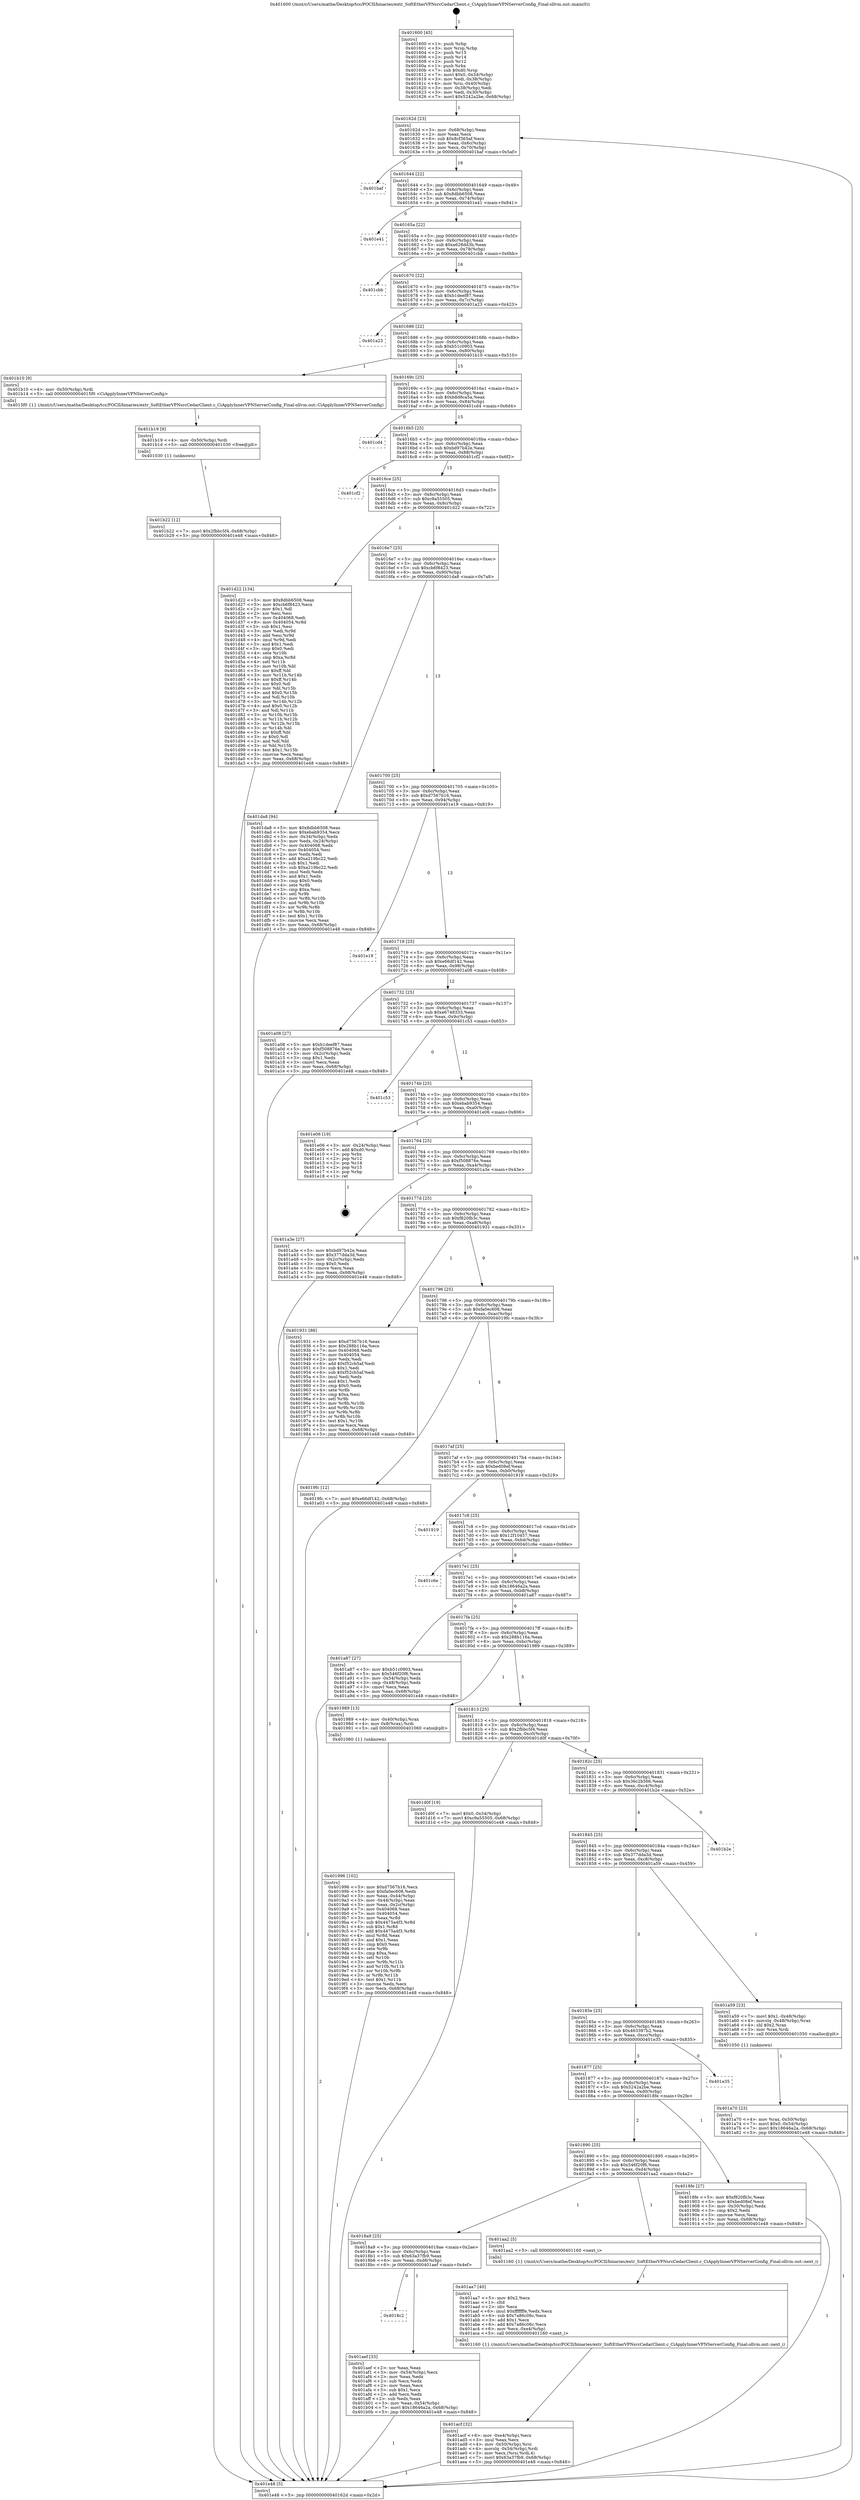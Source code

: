 digraph "0x401600" {
  label = "0x401600 (/mnt/c/Users/mathe/Desktop/tcc/POCII/binaries/extr_SoftEtherVPNsrcCedarClient.c_CiApplyInnerVPNServerConfig_Final-ollvm.out::main(0))"
  labelloc = "t"
  node[shape=record]

  Entry [label="",width=0.3,height=0.3,shape=circle,fillcolor=black,style=filled]
  "0x40162d" [label="{
     0x40162d [23]\l
     | [instrs]\l
     &nbsp;&nbsp;0x40162d \<+3\>: mov -0x68(%rbp),%eax\l
     &nbsp;&nbsp;0x401630 \<+2\>: mov %eax,%ecx\l
     &nbsp;&nbsp;0x401632 \<+6\>: sub $0x8cf365af,%ecx\l
     &nbsp;&nbsp;0x401638 \<+3\>: mov %eax,-0x6c(%rbp)\l
     &nbsp;&nbsp;0x40163b \<+3\>: mov %ecx,-0x70(%rbp)\l
     &nbsp;&nbsp;0x40163e \<+6\>: je 0000000000401baf \<main+0x5af\>\l
  }"]
  "0x401baf" [label="{
     0x401baf\l
  }", style=dashed]
  "0x401644" [label="{
     0x401644 [22]\l
     | [instrs]\l
     &nbsp;&nbsp;0x401644 \<+5\>: jmp 0000000000401649 \<main+0x49\>\l
     &nbsp;&nbsp;0x401649 \<+3\>: mov -0x6c(%rbp),%eax\l
     &nbsp;&nbsp;0x40164c \<+5\>: sub $0x8dbb6508,%eax\l
     &nbsp;&nbsp;0x401651 \<+3\>: mov %eax,-0x74(%rbp)\l
     &nbsp;&nbsp;0x401654 \<+6\>: je 0000000000401e41 \<main+0x841\>\l
  }"]
  Exit [label="",width=0.3,height=0.3,shape=circle,fillcolor=black,style=filled,peripheries=2]
  "0x401e41" [label="{
     0x401e41\l
  }", style=dashed]
  "0x40165a" [label="{
     0x40165a [22]\l
     | [instrs]\l
     &nbsp;&nbsp;0x40165a \<+5\>: jmp 000000000040165f \<main+0x5f\>\l
     &nbsp;&nbsp;0x40165f \<+3\>: mov -0x6c(%rbp),%eax\l
     &nbsp;&nbsp;0x401662 \<+5\>: sub $0xa628dd3b,%eax\l
     &nbsp;&nbsp;0x401667 \<+3\>: mov %eax,-0x78(%rbp)\l
     &nbsp;&nbsp;0x40166a \<+6\>: je 0000000000401cbb \<main+0x6bb\>\l
  }"]
  "0x401b22" [label="{
     0x401b22 [12]\l
     | [instrs]\l
     &nbsp;&nbsp;0x401b22 \<+7\>: movl $0x2fbbc5f4,-0x68(%rbp)\l
     &nbsp;&nbsp;0x401b29 \<+5\>: jmp 0000000000401e48 \<main+0x848\>\l
  }"]
  "0x401cbb" [label="{
     0x401cbb\l
  }", style=dashed]
  "0x401670" [label="{
     0x401670 [22]\l
     | [instrs]\l
     &nbsp;&nbsp;0x401670 \<+5\>: jmp 0000000000401675 \<main+0x75\>\l
     &nbsp;&nbsp;0x401675 \<+3\>: mov -0x6c(%rbp),%eax\l
     &nbsp;&nbsp;0x401678 \<+5\>: sub $0xb1deef87,%eax\l
     &nbsp;&nbsp;0x40167d \<+3\>: mov %eax,-0x7c(%rbp)\l
     &nbsp;&nbsp;0x401680 \<+6\>: je 0000000000401a23 \<main+0x423\>\l
  }"]
  "0x401b19" [label="{
     0x401b19 [9]\l
     | [instrs]\l
     &nbsp;&nbsp;0x401b19 \<+4\>: mov -0x50(%rbp),%rdi\l
     &nbsp;&nbsp;0x401b1d \<+5\>: call 0000000000401030 \<free@plt\>\l
     | [calls]\l
     &nbsp;&nbsp;0x401030 \{1\} (unknown)\l
  }"]
  "0x401a23" [label="{
     0x401a23\l
  }", style=dashed]
  "0x401686" [label="{
     0x401686 [22]\l
     | [instrs]\l
     &nbsp;&nbsp;0x401686 \<+5\>: jmp 000000000040168b \<main+0x8b\>\l
     &nbsp;&nbsp;0x40168b \<+3\>: mov -0x6c(%rbp),%eax\l
     &nbsp;&nbsp;0x40168e \<+5\>: sub $0xb51c0903,%eax\l
     &nbsp;&nbsp;0x401693 \<+3\>: mov %eax,-0x80(%rbp)\l
     &nbsp;&nbsp;0x401696 \<+6\>: je 0000000000401b10 \<main+0x510\>\l
  }"]
  "0x4018c2" [label="{
     0x4018c2\l
  }", style=dashed]
  "0x401b10" [label="{
     0x401b10 [9]\l
     | [instrs]\l
     &nbsp;&nbsp;0x401b10 \<+4\>: mov -0x50(%rbp),%rdi\l
     &nbsp;&nbsp;0x401b14 \<+5\>: call 00000000004015f0 \<CiApplyInnerVPNServerConfig\>\l
     | [calls]\l
     &nbsp;&nbsp;0x4015f0 \{1\} (/mnt/c/Users/mathe/Desktop/tcc/POCII/binaries/extr_SoftEtherVPNsrcCedarClient.c_CiApplyInnerVPNServerConfig_Final-ollvm.out::CiApplyInnerVPNServerConfig)\l
  }"]
  "0x40169c" [label="{
     0x40169c [25]\l
     | [instrs]\l
     &nbsp;&nbsp;0x40169c \<+5\>: jmp 00000000004016a1 \<main+0xa1\>\l
     &nbsp;&nbsp;0x4016a1 \<+3\>: mov -0x6c(%rbp),%eax\l
     &nbsp;&nbsp;0x4016a4 \<+5\>: sub $0xb8d8ca5a,%eax\l
     &nbsp;&nbsp;0x4016a9 \<+6\>: mov %eax,-0x84(%rbp)\l
     &nbsp;&nbsp;0x4016af \<+6\>: je 0000000000401cd4 \<main+0x6d4\>\l
  }"]
  "0x401aef" [label="{
     0x401aef [33]\l
     | [instrs]\l
     &nbsp;&nbsp;0x401aef \<+2\>: xor %eax,%eax\l
     &nbsp;&nbsp;0x401af1 \<+3\>: mov -0x54(%rbp),%ecx\l
     &nbsp;&nbsp;0x401af4 \<+2\>: mov %eax,%edx\l
     &nbsp;&nbsp;0x401af6 \<+2\>: sub %ecx,%edx\l
     &nbsp;&nbsp;0x401af8 \<+2\>: mov %eax,%ecx\l
     &nbsp;&nbsp;0x401afa \<+3\>: sub $0x1,%ecx\l
     &nbsp;&nbsp;0x401afd \<+2\>: add %ecx,%edx\l
     &nbsp;&nbsp;0x401aff \<+2\>: sub %edx,%eax\l
     &nbsp;&nbsp;0x401b01 \<+3\>: mov %eax,-0x54(%rbp)\l
     &nbsp;&nbsp;0x401b04 \<+7\>: movl $0x18646a2a,-0x68(%rbp)\l
     &nbsp;&nbsp;0x401b0b \<+5\>: jmp 0000000000401e48 \<main+0x848\>\l
  }"]
  "0x401cd4" [label="{
     0x401cd4\l
  }", style=dashed]
  "0x4016b5" [label="{
     0x4016b5 [25]\l
     | [instrs]\l
     &nbsp;&nbsp;0x4016b5 \<+5\>: jmp 00000000004016ba \<main+0xba\>\l
     &nbsp;&nbsp;0x4016ba \<+3\>: mov -0x6c(%rbp),%eax\l
     &nbsp;&nbsp;0x4016bd \<+5\>: sub $0xbd97b42e,%eax\l
     &nbsp;&nbsp;0x4016c2 \<+6\>: mov %eax,-0x88(%rbp)\l
     &nbsp;&nbsp;0x4016c8 \<+6\>: je 0000000000401cf2 \<main+0x6f2\>\l
  }"]
  "0x401acf" [label="{
     0x401acf [32]\l
     | [instrs]\l
     &nbsp;&nbsp;0x401acf \<+6\>: mov -0xe4(%rbp),%ecx\l
     &nbsp;&nbsp;0x401ad5 \<+3\>: imul %eax,%ecx\l
     &nbsp;&nbsp;0x401ad8 \<+4\>: mov -0x50(%rbp),%rsi\l
     &nbsp;&nbsp;0x401adc \<+4\>: movslq -0x54(%rbp),%rdi\l
     &nbsp;&nbsp;0x401ae0 \<+3\>: mov %ecx,(%rsi,%rdi,4)\l
     &nbsp;&nbsp;0x401ae3 \<+7\>: movl $0x63a37fb9,-0x68(%rbp)\l
     &nbsp;&nbsp;0x401aea \<+5\>: jmp 0000000000401e48 \<main+0x848\>\l
  }"]
  "0x401cf2" [label="{
     0x401cf2\l
  }", style=dashed]
  "0x4016ce" [label="{
     0x4016ce [25]\l
     | [instrs]\l
     &nbsp;&nbsp;0x4016ce \<+5\>: jmp 00000000004016d3 \<main+0xd3\>\l
     &nbsp;&nbsp;0x4016d3 \<+3\>: mov -0x6c(%rbp),%eax\l
     &nbsp;&nbsp;0x4016d6 \<+5\>: sub $0xc9a55505,%eax\l
     &nbsp;&nbsp;0x4016db \<+6\>: mov %eax,-0x8c(%rbp)\l
     &nbsp;&nbsp;0x4016e1 \<+6\>: je 0000000000401d22 \<main+0x722\>\l
  }"]
  "0x401aa7" [label="{
     0x401aa7 [40]\l
     | [instrs]\l
     &nbsp;&nbsp;0x401aa7 \<+5\>: mov $0x2,%ecx\l
     &nbsp;&nbsp;0x401aac \<+1\>: cltd\l
     &nbsp;&nbsp;0x401aad \<+2\>: idiv %ecx\l
     &nbsp;&nbsp;0x401aaf \<+6\>: imul $0xfffffffe,%edx,%ecx\l
     &nbsp;&nbsp;0x401ab5 \<+6\>: sub $0x7a86c06c,%ecx\l
     &nbsp;&nbsp;0x401abb \<+3\>: add $0x1,%ecx\l
     &nbsp;&nbsp;0x401abe \<+6\>: add $0x7a86c06c,%ecx\l
     &nbsp;&nbsp;0x401ac4 \<+6\>: mov %ecx,-0xe4(%rbp)\l
     &nbsp;&nbsp;0x401aca \<+5\>: call 0000000000401160 \<next_i\>\l
     | [calls]\l
     &nbsp;&nbsp;0x401160 \{1\} (/mnt/c/Users/mathe/Desktop/tcc/POCII/binaries/extr_SoftEtherVPNsrcCedarClient.c_CiApplyInnerVPNServerConfig_Final-ollvm.out::next_i)\l
  }"]
  "0x401d22" [label="{
     0x401d22 [134]\l
     | [instrs]\l
     &nbsp;&nbsp;0x401d22 \<+5\>: mov $0x8dbb6508,%eax\l
     &nbsp;&nbsp;0x401d27 \<+5\>: mov $0xcb6f8423,%ecx\l
     &nbsp;&nbsp;0x401d2c \<+2\>: mov $0x1,%dl\l
     &nbsp;&nbsp;0x401d2e \<+2\>: xor %esi,%esi\l
     &nbsp;&nbsp;0x401d30 \<+7\>: mov 0x404068,%edi\l
     &nbsp;&nbsp;0x401d37 \<+8\>: mov 0x404054,%r8d\l
     &nbsp;&nbsp;0x401d3f \<+3\>: sub $0x1,%esi\l
     &nbsp;&nbsp;0x401d42 \<+3\>: mov %edi,%r9d\l
     &nbsp;&nbsp;0x401d45 \<+3\>: add %esi,%r9d\l
     &nbsp;&nbsp;0x401d48 \<+4\>: imul %r9d,%edi\l
     &nbsp;&nbsp;0x401d4c \<+3\>: and $0x1,%edi\l
     &nbsp;&nbsp;0x401d4f \<+3\>: cmp $0x0,%edi\l
     &nbsp;&nbsp;0x401d52 \<+4\>: sete %r10b\l
     &nbsp;&nbsp;0x401d56 \<+4\>: cmp $0xa,%r8d\l
     &nbsp;&nbsp;0x401d5a \<+4\>: setl %r11b\l
     &nbsp;&nbsp;0x401d5e \<+3\>: mov %r10b,%bl\l
     &nbsp;&nbsp;0x401d61 \<+3\>: xor $0xff,%bl\l
     &nbsp;&nbsp;0x401d64 \<+3\>: mov %r11b,%r14b\l
     &nbsp;&nbsp;0x401d67 \<+4\>: xor $0xff,%r14b\l
     &nbsp;&nbsp;0x401d6b \<+3\>: xor $0x0,%dl\l
     &nbsp;&nbsp;0x401d6e \<+3\>: mov %bl,%r15b\l
     &nbsp;&nbsp;0x401d71 \<+4\>: and $0x0,%r15b\l
     &nbsp;&nbsp;0x401d75 \<+3\>: and %dl,%r10b\l
     &nbsp;&nbsp;0x401d78 \<+3\>: mov %r14b,%r12b\l
     &nbsp;&nbsp;0x401d7b \<+4\>: and $0x0,%r12b\l
     &nbsp;&nbsp;0x401d7f \<+3\>: and %dl,%r11b\l
     &nbsp;&nbsp;0x401d82 \<+3\>: or %r10b,%r15b\l
     &nbsp;&nbsp;0x401d85 \<+3\>: or %r11b,%r12b\l
     &nbsp;&nbsp;0x401d88 \<+3\>: xor %r12b,%r15b\l
     &nbsp;&nbsp;0x401d8b \<+3\>: or %r14b,%bl\l
     &nbsp;&nbsp;0x401d8e \<+3\>: xor $0xff,%bl\l
     &nbsp;&nbsp;0x401d91 \<+3\>: or $0x0,%dl\l
     &nbsp;&nbsp;0x401d94 \<+2\>: and %dl,%bl\l
     &nbsp;&nbsp;0x401d96 \<+3\>: or %bl,%r15b\l
     &nbsp;&nbsp;0x401d99 \<+4\>: test $0x1,%r15b\l
     &nbsp;&nbsp;0x401d9d \<+3\>: cmovne %ecx,%eax\l
     &nbsp;&nbsp;0x401da0 \<+3\>: mov %eax,-0x68(%rbp)\l
     &nbsp;&nbsp;0x401da3 \<+5\>: jmp 0000000000401e48 \<main+0x848\>\l
  }"]
  "0x4016e7" [label="{
     0x4016e7 [25]\l
     | [instrs]\l
     &nbsp;&nbsp;0x4016e7 \<+5\>: jmp 00000000004016ec \<main+0xec\>\l
     &nbsp;&nbsp;0x4016ec \<+3\>: mov -0x6c(%rbp),%eax\l
     &nbsp;&nbsp;0x4016ef \<+5\>: sub $0xcb6f8423,%eax\l
     &nbsp;&nbsp;0x4016f4 \<+6\>: mov %eax,-0x90(%rbp)\l
     &nbsp;&nbsp;0x4016fa \<+6\>: je 0000000000401da8 \<main+0x7a8\>\l
  }"]
  "0x4018a9" [label="{
     0x4018a9 [25]\l
     | [instrs]\l
     &nbsp;&nbsp;0x4018a9 \<+5\>: jmp 00000000004018ae \<main+0x2ae\>\l
     &nbsp;&nbsp;0x4018ae \<+3\>: mov -0x6c(%rbp),%eax\l
     &nbsp;&nbsp;0x4018b1 \<+5\>: sub $0x63a37fb9,%eax\l
     &nbsp;&nbsp;0x4018b6 \<+6\>: mov %eax,-0xd8(%rbp)\l
     &nbsp;&nbsp;0x4018bc \<+6\>: je 0000000000401aef \<main+0x4ef\>\l
  }"]
  "0x401da8" [label="{
     0x401da8 [94]\l
     | [instrs]\l
     &nbsp;&nbsp;0x401da8 \<+5\>: mov $0x8dbb6508,%eax\l
     &nbsp;&nbsp;0x401dad \<+5\>: mov $0xebab9354,%ecx\l
     &nbsp;&nbsp;0x401db2 \<+3\>: mov -0x34(%rbp),%edx\l
     &nbsp;&nbsp;0x401db5 \<+3\>: mov %edx,-0x24(%rbp)\l
     &nbsp;&nbsp;0x401db8 \<+7\>: mov 0x404068,%edx\l
     &nbsp;&nbsp;0x401dbf \<+7\>: mov 0x404054,%esi\l
     &nbsp;&nbsp;0x401dc6 \<+2\>: mov %edx,%edi\l
     &nbsp;&nbsp;0x401dc8 \<+6\>: add $0xa219bc22,%edi\l
     &nbsp;&nbsp;0x401dce \<+3\>: sub $0x1,%edi\l
     &nbsp;&nbsp;0x401dd1 \<+6\>: sub $0xa219bc22,%edi\l
     &nbsp;&nbsp;0x401dd7 \<+3\>: imul %edi,%edx\l
     &nbsp;&nbsp;0x401dda \<+3\>: and $0x1,%edx\l
     &nbsp;&nbsp;0x401ddd \<+3\>: cmp $0x0,%edx\l
     &nbsp;&nbsp;0x401de0 \<+4\>: sete %r8b\l
     &nbsp;&nbsp;0x401de4 \<+3\>: cmp $0xa,%esi\l
     &nbsp;&nbsp;0x401de7 \<+4\>: setl %r9b\l
     &nbsp;&nbsp;0x401deb \<+3\>: mov %r8b,%r10b\l
     &nbsp;&nbsp;0x401dee \<+3\>: and %r9b,%r10b\l
     &nbsp;&nbsp;0x401df1 \<+3\>: xor %r9b,%r8b\l
     &nbsp;&nbsp;0x401df4 \<+3\>: or %r8b,%r10b\l
     &nbsp;&nbsp;0x401df7 \<+4\>: test $0x1,%r10b\l
     &nbsp;&nbsp;0x401dfb \<+3\>: cmovne %ecx,%eax\l
     &nbsp;&nbsp;0x401dfe \<+3\>: mov %eax,-0x68(%rbp)\l
     &nbsp;&nbsp;0x401e01 \<+5\>: jmp 0000000000401e48 \<main+0x848\>\l
  }"]
  "0x401700" [label="{
     0x401700 [25]\l
     | [instrs]\l
     &nbsp;&nbsp;0x401700 \<+5\>: jmp 0000000000401705 \<main+0x105\>\l
     &nbsp;&nbsp;0x401705 \<+3\>: mov -0x6c(%rbp),%eax\l
     &nbsp;&nbsp;0x401708 \<+5\>: sub $0xd7567b16,%eax\l
     &nbsp;&nbsp;0x40170d \<+6\>: mov %eax,-0x94(%rbp)\l
     &nbsp;&nbsp;0x401713 \<+6\>: je 0000000000401e19 \<main+0x819\>\l
  }"]
  "0x401aa2" [label="{
     0x401aa2 [5]\l
     | [instrs]\l
     &nbsp;&nbsp;0x401aa2 \<+5\>: call 0000000000401160 \<next_i\>\l
     | [calls]\l
     &nbsp;&nbsp;0x401160 \{1\} (/mnt/c/Users/mathe/Desktop/tcc/POCII/binaries/extr_SoftEtherVPNsrcCedarClient.c_CiApplyInnerVPNServerConfig_Final-ollvm.out::next_i)\l
  }"]
  "0x401e19" [label="{
     0x401e19\l
  }", style=dashed]
  "0x401719" [label="{
     0x401719 [25]\l
     | [instrs]\l
     &nbsp;&nbsp;0x401719 \<+5\>: jmp 000000000040171e \<main+0x11e\>\l
     &nbsp;&nbsp;0x40171e \<+3\>: mov -0x6c(%rbp),%eax\l
     &nbsp;&nbsp;0x401721 \<+5\>: sub $0xe66df142,%eax\l
     &nbsp;&nbsp;0x401726 \<+6\>: mov %eax,-0x98(%rbp)\l
     &nbsp;&nbsp;0x40172c \<+6\>: je 0000000000401a08 \<main+0x408\>\l
  }"]
  "0x401a70" [label="{
     0x401a70 [23]\l
     | [instrs]\l
     &nbsp;&nbsp;0x401a70 \<+4\>: mov %rax,-0x50(%rbp)\l
     &nbsp;&nbsp;0x401a74 \<+7\>: movl $0x0,-0x54(%rbp)\l
     &nbsp;&nbsp;0x401a7b \<+7\>: movl $0x18646a2a,-0x68(%rbp)\l
     &nbsp;&nbsp;0x401a82 \<+5\>: jmp 0000000000401e48 \<main+0x848\>\l
  }"]
  "0x401a08" [label="{
     0x401a08 [27]\l
     | [instrs]\l
     &nbsp;&nbsp;0x401a08 \<+5\>: mov $0xb1deef87,%eax\l
     &nbsp;&nbsp;0x401a0d \<+5\>: mov $0xf508876e,%ecx\l
     &nbsp;&nbsp;0x401a12 \<+3\>: mov -0x2c(%rbp),%edx\l
     &nbsp;&nbsp;0x401a15 \<+3\>: cmp $0x1,%edx\l
     &nbsp;&nbsp;0x401a18 \<+3\>: cmovl %ecx,%eax\l
     &nbsp;&nbsp;0x401a1b \<+3\>: mov %eax,-0x68(%rbp)\l
     &nbsp;&nbsp;0x401a1e \<+5\>: jmp 0000000000401e48 \<main+0x848\>\l
  }"]
  "0x401732" [label="{
     0x401732 [25]\l
     | [instrs]\l
     &nbsp;&nbsp;0x401732 \<+5\>: jmp 0000000000401737 \<main+0x137\>\l
     &nbsp;&nbsp;0x401737 \<+3\>: mov -0x6c(%rbp),%eax\l
     &nbsp;&nbsp;0x40173a \<+5\>: sub $0xe6748333,%eax\l
     &nbsp;&nbsp;0x40173f \<+6\>: mov %eax,-0x9c(%rbp)\l
     &nbsp;&nbsp;0x401745 \<+6\>: je 0000000000401c53 \<main+0x653\>\l
  }"]
  "0x401996" [label="{
     0x401996 [102]\l
     | [instrs]\l
     &nbsp;&nbsp;0x401996 \<+5\>: mov $0xd7567b16,%ecx\l
     &nbsp;&nbsp;0x40199b \<+5\>: mov $0xfa0ec608,%edx\l
     &nbsp;&nbsp;0x4019a0 \<+3\>: mov %eax,-0x44(%rbp)\l
     &nbsp;&nbsp;0x4019a3 \<+3\>: mov -0x44(%rbp),%eax\l
     &nbsp;&nbsp;0x4019a6 \<+3\>: mov %eax,-0x2c(%rbp)\l
     &nbsp;&nbsp;0x4019a9 \<+7\>: mov 0x404068,%eax\l
     &nbsp;&nbsp;0x4019b0 \<+7\>: mov 0x404054,%esi\l
     &nbsp;&nbsp;0x4019b7 \<+3\>: mov %eax,%r8d\l
     &nbsp;&nbsp;0x4019ba \<+7\>: sub $0x4475a4f3,%r8d\l
     &nbsp;&nbsp;0x4019c1 \<+4\>: sub $0x1,%r8d\l
     &nbsp;&nbsp;0x4019c5 \<+7\>: add $0x4475a4f3,%r8d\l
     &nbsp;&nbsp;0x4019cc \<+4\>: imul %r8d,%eax\l
     &nbsp;&nbsp;0x4019d0 \<+3\>: and $0x1,%eax\l
     &nbsp;&nbsp;0x4019d3 \<+3\>: cmp $0x0,%eax\l
     &nbsp;&nbsp;0x4019d6 \<+4\>: sete %r9b\l
     &nbsp;&nbsp;0x4019da \<+3\>: cmp $0xa,%esi\l
     &nbsp;&nbsp;0x4019dd \<+4\>: setl %r10b\l
     &nbsp;&nbsp;0x4019e1 \<+3\>: mov %r9b,%r11b\l
     &nbsp;&nbsp;0x4019e4 \<+3\>: and %r10b,%r11b\l
     &nbsp;&nbsp;0x4019e7 \<+3\>: xor %r10b,%r9b\l
     &nbsp;&nbsp;0x4019ea \<+3\>: or %r9b,%r11b\l
     &nbsp;&nbsp;0x4019ed \<+4\>: test $0x1,%r11b\l
     &nbsp;&nbsp;0x4019f1 \<+3\>: cmovne %edx,%ecx\l
     &nbsp;&nbsp;0x4019f4 \<+3\>: mov %ecx,-0x68(%rbp)\l
     &nbsp;&nbsp;0x4019f7 \<+5\>: jmp 0000000000401e48 \<main+0x848\>\l
  }"]
  "0x401c53" [label="{
     0x401c53\l
  }", style=dashed]
  "0x40174b" [label="{
     0x40174b [25]\l
     | [instrs]\l
     &nbsp;&nbsp;0x40174b \<+5\>: jmp 0000000000401750 \<main+0x150\>\l
     &nbsp;&nbsp;0x401750 \<+3\>: mov -0x6c(%rbp),%eax\l
     &nbsp;&nbsp;0x401753 \<+5\>: sub $0xebab9354,%eax\l
     &nbsp;&nbsp;0x401758 \<+6\>: mov %eax,-0xa0(%rbp)\l
     &nbsp;&nbsp;0x40175e \<+6\>: je 0000000000401e06 \<main+0x806\>\l
  }"]
  "0x401600" [label="{
     0x401600 [45]\l
     | [instrs]\l
     &nbsp;&nbsp;0x401600 \<+1\>: push %rbp\l
     &nbsp;&nbsp;0x401601 \<+3\>: mov %rsp,%rbp\l
     &nbsp;&nbsp;0x401604 \<+2\>: push %r15\l
     &nbsp;&nbsp;0x401606 \<+2\>: push %r14\l
     &nbsp;&nbsp;0x401608 \<+2\>: push %r12\l
     &nbsp;&nbsp;0x40160a \<+1\>: push %rbx\l
     &nbsp;&nbsp;0x40160b \<+7\>: sub $0xd0,%rsp\l
     &nbsp;&nbsp;0x401612 \<+7\>: movl $0x0,-0x34(%rbp)\l
     &nbsp;&nbsp;0x401619 \<+3\>: mov %edi,-0x38(%rbp)\l
     &nbsp;&nbsp;0x40161c \<+4\>: mov %rsi,-0x40(%rbp)\l
     &nbsp;&nbsp;0x401620 \<+3\>: mov -0x38(%rbp),%edi\l
     &nbsp;&nbsp;0x401623 \<+3\>: mov %edi,-0x30(%rbp)\l
     &nbsp;&nbsp;0x401626 \<+7\>: movl $0x5242a2be,-0x68(%rbp)\l
  }"]
  "0x401e06" [label="{
     0x401e06 [19]\l
     | [instrs]\l
     &nbsp;&nbsp;0x401e06 \<+3\>: mov -0x24(%rbp),%eax\l
     &nbsp;&nbsp;0x401e09 \<+7\>: add $0xd0,%rsp\l
     &nbsp;&nbsp;0x401e10 \<+1\>: pop %rbx\l
     &nbsp;&nbsp;0x401e11 \<+2\>: pop %r12\l
     &nbsp;&nbsp;0x401e13 \<+2\>: pop %r14\l
     &nbsp;&nbsp;0x401e15 \<+2\>: pop %r15\l
     &nbsp;&nbsp;0x401e17 \<+1\>: pop %rbp\l
     &nbsp;&nbsp;0x401e18 \<+1\>: ret\l
  }"]
  "0x401764" [label="{
     0x401764 [25]\l
     | [instrs]\l
     &nbsp;&nbsp;0x401764 \<+5\>: jmp 0000000000401769 \<main+0x169\>\l
     &nbsp;&nbsp;0x401769 \<+3\>: mov -0x6c(%rbp),%eax\l
     &nbsp;&nbsp;0x40176c \<+5\>: sub $0xf508876e,%eax\l
     &nbsp;&nbsp;0x401771 \<+6\>: mov %eax,-0xa4(%rbp)\l
     &nbsp;&nbsp;0x401777 \<+6\>: je 0000000000401a3e \<main+0x43e\>\l
  }"]
  "0x401e48" [label="{
     0x401e48 [5]\l
     | [instrs]\l
     &nbsp;&nbsp;0x401e48 \<+5\>: jmp 000000000040162d \<main+0x2d\>\l
  }"]
  "0x401a3e" [label="{
     0x401a3e [27]\l
     | [instrs]\l
     &nbsp;&nbsp;0x401a3e \<+5\>: mov $0xbd97b42e,%eax\l
     &nbsp;&nbsp;0x401a43 \<+5\>: mov $0x377dda3d,%ecx\l
     &nbsp;&nbsp;0x401a48 \<+3\>: mov -0x2c(%rbp),%edx\l
     &nbsp;&nbsp;0x401a4b \<+3\>: cmp $0x0,%edx\l
     &nbsp;&nbsp;0x401a4e \<+3\>: cmove %ecx,%eax\l
     &nbsp;&nbsp;0x401a51 \<+3\>: mov %eax,-0x68(%rbp)\l
     &nbsp;&nbsp;0x401a54 \<+5\>: jmp 0000000000401e48 \<main+0x848\>\l
  }"]
  "0x40177d" [label="{
     0x40177d [25]\l
     | [instrs]\l
     &nbsp;&nbsp;0x40177d \<+5\>: jmp 0000000000401782 \<main+0x182\>\l
     &nbsp;&nbsp;0x401782 \<+3\>: mov -0x6c(%rbp),%eax\l
     &nbsp;&nbsp;0x401785 \<+5\>: sub $0xf820fb3c,%eax\l
     &nbsp;&nbsp;0x40178a \<+6\>: mov %eax,-0xa8(%rbp)\l
     &nbsp;&nbsp;0x401790 \<+6\>: je 0000000000401931 \<main+0x331\>\l
  }"]
  "0x401890" [label="{
     0x401890 [25]\l
     | [instrs]\l
     &nbsp;&nbsp;0x401890 \<+5\>: jmp 0000000000401895 \<main+0x295\>\l
     &nbsp;&nbsp;0x401895 \<+3\>: mov -0x6c(%rbp),%eax\l
     &nbsp;&nbsp;0x401898 \<+5\>: sub $0x546f20f6,%eax\l
     &nbsp;&nbsp;0x40189d \<+6\>: mov %eax,-0xd4(%rbp)\l
     &nbsp;&nbsp;0x4018a3 \<+6\>: je 0000000000401aa2 \<main+0x4a2\>\l
  }"]
  "0x401931" [label="{
     0x401931 [88]\l
     | [instrs]\l
     &nbsp;&nbsp;0x401931 \<+5\>: mov $0xd7567b16,%eax\l
     &nbsp;&nbsp;0x401936 \<+5\>: mov $0x288b116a,%ecx\l
     &nbsp;&nbsp;0x40193b \<+7\>: mov 0x404068,%edx\l
     &nbsp;&nbsp;0x401942 \<+7\>: mov 0x404054,%esi\l
     &nbsp;&nbsp;0x401949 \<+2\>: mov %edx,%edi\l
     &nbsp;&nbsp;0x40194b \<+6\>: add $0xf52cb5af,%edi\l
     &nbsp;&nbsp;0x401951 \<+3\>: sub $0x1,%edi\l
     &nbsp;&nbsp;0x401954 \<+6\>: sub $0xf52cb5af,%edi\l
     &nbsp;&nbsp;0x40195a \<+3\>: imul %edi,%edx\l
     &nbsp;&nbsp;0x40195d \<+3\>: and $0x1,%edx\l
     &nbsp;&nbsp;0x401960 \<+3\>: cmp $0x0,%edx\l
     &nbsp;&nbsp;0x401963 \<+4\>: sete %r8b\l
     &nbsp;&nbsp;0x401967 \<+3\>: cmp $0xa,%esi\l
     &nbsp;&nbsp;0x40196a \<+4\>: setl %r9b\l
     &nbsp;&nbsp;0x40196e \<+3\>: mov %r8b,%r10b\l
     &nbsp;&nbsp;0x401971 \<+3\>: and %r9b,%r10b\l
     &nbsp;&nbsp;0x401974 \<+3\>: xor %r9b,%r8b\l
     &nbsp;&nbsp;0x401977 \<+3\>: or %r8b,%r10b\l
     &nbsp;&nbsp;0x40197a \<+4\>: test $0x1,%r10b\l
     &nbsp;&nbsp;0x40197e \<+3\>: cmovne %ecx,%eax\l
     &nbsp;&nbsp;0x401981 \<+3\>: mov %eax,-0x68(%rbp)\l
     &nbsp;&nbsp;0x401984 \<+5\>: jmp 0000000000401e48 \<main+0x848\>\l
  }"]
  "0x401796" [label="{
     0x401796 [25]\l
     | [instrs]\l
     &nbsp;&nbsp;0x401796 \<+5\>: jmp 000000000040179b \<main+0x19b\>\l
     &nbsp;&nbsp;0x40179b \<+3\>: mov -0x6c(%rbp),%eax\l
     &nbsp;&nbsp;0x40179e \<+5\>: sub $0xfa0ec608,%eax\l
     &nbsp;&nbsp;0x4017a3 \<+6\>: mov %eax,-0xac(%rbp)\l
     &nbsp;&nbsp;0x4017a9 \<+6\>: je 00000000004019fc \<main+0x3fc\>\l
  }"]
  "0x4018fe" [label="{
     0x4018fe [27]\l
     | [instrs]\l
     &nbsp;&nbsp;0x4018fe \<+5\>: mov $0xf820fb3c,%eax\l
     &nbsp;&nbsp;0x401903 \<+5\>: mov $0xbed08ef,%ecx\l
     &nbsp;&nbsp;0x401908 \<+3\>: mov -0x30(%rbp),%edx\l
     &nbsp;&nbsp;0x40190b \<+3\>: cmp $0x2,%edx\l
     &nbsp;&nbsp;0x40190e \<+3\>: cmovne %ecx,%eax\l
     &nbsp;&nbsp;0x401911 \<+3\>: mov %eax,-0x68(%rbp)\l
     &nbsp;&nbsp;0x401914 \<+5\>: jmp 0000000000401e48 \<main+0x848\>\l
  }"]
  "0x4019fc" [label="{
     0x4019fc [12]\l
     | [instrs]\l
     &nbsp;&nbsp;0x4019fc \<+7\>: movl $0xe66df142,-0x68(%rbp)\l
     &nbsp;&nbsp;0x401a03 \<+5\>: jmp 0000000000401e48 \<main+0x848\>\l
  }"]
  "0x4017af" [label="{
     0x4017af [25]\l
     | [instrs]\l
     &nbsp;&nbsp;0x4017af \<+5\>: jmp 00000000004017b4 \<main+0x1b4\>\l
     &nbsp;&nbsp;0x4017b4 \<+3\>: mov -0x6c(%rbp),%eax\l
     &nbsp;&nbsp;0x4017b7 \<+5\>: sub $0xbed08ef,%eax\l
     &nbsp;&nbsp;0x4017bc \<+6\>: mov %eax,-0xb0(%rbp)\l
     &nbsp;&nbsp;0x4017c2 \<+6\>: je 0000000000401919 \<main+0x319\>\l
  }"]
  "0x401877" [label="{
     0x401877 [25]\l
     | [instrs]\l
     &nbsp;&nbsp;0x401877 \<+5\>: jmp 000000000040187c \<main+0x27c\>\l
     &nbsp;&nbsp;0x40187c \<+3\>: mov -0x6c(%rbp),%eax\l
     &nbsp;&nbsp;0x40187f \<+5\>: sub $0x5242a2be,%eax\l
     &nbsp;&nbsp;0x401884 \<+6\>: mov %eax,-0xd0(%rbp)\l
     &nbsp;&nbsp;0x40188a \<+6\>: je 00000000004018fe \<main+0x2fe\>\l
  }"]
  "0x401919" [label="{
     0x401919\l
  }", style=dashed]
  "0x4017c8" [label="{
     0x4017c8 [25]\l
     | [instrs]\l
     &nbsp;&nbsp;0x4017c8 \<+5\>: jmp 00000000004017cd \<main+0x1cd\>\l
     &nbsp;&nbsp;0x4017cd \<+3\>: mov -0x6c(%rbp),%eax\l
     &nbsp;&nbsp;0x4017d0 \<+5\>: sub $0x12f10457,%eax\l
     &nbsp;&nbsp;0x4017d5 \<+6\>: mov %eax,-0xb4(%rbp)\l
     &nbsp;&nbsp;0x4017db \<+6\>: je 0000000000401c6e \<main+0x66e\>\l
  }"]
  "0x401e35" [label="{
     0x401e35\l
  }", style=dashed]
  "0x401c6e" [label="{
     0x401c6e\l
  }", style=dashed]
  "0x4017e1" [label="{
     0x4017e1 [25]\l
     | [instrs]\l
     &nbsp;&nbsp;0x4017e1 \<+5\>: jmp 00000000004017e6 \<main+0x1e6\>\l
     &nbsp;&nbsp;0x4017e6 \<+3\>: mov -0x6c(%rbp),%eax\l
     &nbsp;&nbsp;0x4017e9 \<+5\>: sub $0x18646a2a,%eax\l
     &nbsp;&nbsp;0x4017ee \<+6\>: mov %eax,-0xb8(%rbp)\l
     &nbsp;&nbsp;0x4017f4 \<+6\>: je 0000000000401a87 \<main+0x487\>\l
  }"]
  "0x40185e" [label="{
     0x40185e [25]\l
     | [instrs]\l
     &nbsp;&nbsp;0x40185e \<+5\>: jmp 0000000000401863 \<main+0x263\>\l
     &nbsp;&nbsp;0x401863 \<+3\>: mov -0x6c(%rbp),%eax\l
     &nbsp;&nbsp;0x401866 \<+5\>: sub $0x463397b2,%eax\l
     &nbsp;&nbsp;0x40186b \<+6\>: mov %eax,-0xcc(%rbp)\l
     &nbsp;&nbsp;0x401871 \<+6\>: je 0000000000401e35 \<main+0x835\>\l
  }"]
  "0x401a87" [label="{
     0x401a87 [27]\l
     | [instrs]\l
     &nbsp;&nbsp;0x401a87 \<+5\>: mov $0xb51c0903,%eax\l
     &nbsp;&nbsp;0x401a8c \<+5\>: mov $0x546f20f6,%ecx\l
     &nbsp;&nbsp;0x401a91 \<+3\>: mov -0x54(%rbp),%edx\l
     &nbsp;&nbsp;0x401a94 \<+3\>: cmp -0x48(%rbp),%edx\l
     &nbsp;&nbsp;0x401a97 \<+3\>: cmovl %ecx,%eax\l
     &nbsp;&nbsp;0x401a9a \<+3\>: mov %eax,-0x68(%rbp)\l
     &nbsp;&nbsp;0x401a9d \<+5\>: jmp 0000000000401e48 \<main+0x848\>\l
  }"]
  "0x4017fa" [label="{
     0x4017fa [25]\l
     | [instrs]\l
     &nbsp;&nbsp;0x4017fa \<+5\>: jmp 00000000004017ff \<main+0x1ff\>\l
     &nbsp;&nbsp;0x4017ff \<+3\>: mov -0x6c(%rbp),%eax\l
     &nbsp;&nbsp;0x401802 \<+5\>: sub $0x288b116a,%eax\l
     &nbsp;&nbsp;0x401807 \<+6\>: mov %eax,-0xbc(%rbp)\l
     &nbsp;&nbsp;0x40180d \<+6\>: je 0000000000401989 \<main+0x389\>\l
  }"]
  "0x401a59" [label="{
     0x401a59 [23]\l
     | [instrs]\l
     &nbsp;&nbsp;0x401a59 \<+7\>: movl $0x1,-0x48(%rbp)\l
     &nbsp;&nbsp;0x401a60 \<+4\>: movslq -0x48(%rbp),%rax\l
     &nbsp;&nbsp;0x401a64 \<+4\>: shl $0x2,%rax\l
     &nbsp;&nbsp;0x401a68 \<+3\>: mov %rax,%rdi\l
     &nbsp;&nbsp;0x401a6b \<+5\>: call 0000000000401050 \<malloc@plt\>\l
     | [calls]\l
     &nbsp;&nbsp;0x401050 \{1\} (unknown)\l
  }"]
  "0x401989" [label="{
     0x401989 [13]\l
     | [instrs]\l
     &nbsp;&nbsp;0x401989 \<+4\>: mov -0x40(%rbp),%rax\l
     &nbsp;&nbsp;0x40198d \<+4\>: mov 0x8(%rax),%rdi\l
     &nbsp;&nbsp;0x401991 \<+5\>: call 0000000000401060 \<atoi@plt\>\l
     | [calls]\l
     &nbsp;&nbsp;0x401060 \{1\} (unknown)\l
  }"]
  "0x401813" [label="{
     0x401813 [25]\l
     | [instrs]\l
     &nbsp;&nbsp;0x401813 \<+5\>: jmp 0000000000401818 \<main+0x218\>\l
     &nbsp;&nbsp;0x401818 \<+3\>: mov -0x6c(%rbp),%eax\l
     &nbsp;&nbsp;0x40181b \<+5\>: sub $0x2fbbc5f4,%eax\l
     &nbsp;&nbsp;0x401820 \<+6\>: mov %eax,-0xc0(%rbp)\l
     &nbsp;&nbsp;0x401826 \<+6\>: je 0000000000401d0f \<main+0x70f\>\l
  }"]
  "0x401845" [label="{
     0x401845 [25]\l
     | [instrs]\l
     &nbsp;&nbsp;0x401845 \<+5\>: jmp 000000000040184a \<main+0x24a\>\l
     &nbsp;&nbsp;0x40184a \<+3\>: mov -0x6c(%rbp),%eax\l
     &nbsp;&nbsp;0x40184d \<+5\>: sub $0x377dda3d,%eax\l
     &nbsp;&nbsp;0x401852 \<+6\>: mov %eax,-0xc8(%rbp)\l
     &nbsp;&nbsp;0x401858 \<+6\>: je 0000000000401a59 \<main+0x459\>\l
  }"]
  "0x401d0f" [label="{
     0x401d0f [19]\l
     | [instrs]\l
     &nbsp;&nbsp;0x401d0f \<+7\>: movl $0x0,-0x34(%rbp)\l
     &nbsp;&nbsp;0x401d16 \<+7\>: movl $0xc9a55505,-0x68(%rbp)\l
     &nbsp;&nbsp;0x401d1d \<+5\>: jmp 0000000000401e48 \<main+0x848\>\l
  }"]
  "0x40182c" [label="{
     0x40182c [25]\l
     | [instrs]\l
     &nbsp;&nbsp;0x40182c \<+5\>: jmp 0000000000401831 \<main+0x231\>\l
     &nbsp;&nbsp;0x401831 \<+3\>: mov -0x6c(%rbp),%eax\l
     &nbsp;&nbsp;0x401834 \<+5\>: sub $0x36c2b566,%eax\l
     &nbsp;&nbsp;0x401839 \<+6\>: mov %eax,-0xc4(%rbp)\l
     &nbsp;&nbsp;0x40183f \<+6\>: je 0000000000401b2e \<main+0x52e\>\l
  }"]
  "0x401b2e" [label="{
     0x401b2e\l
  }", style=dashed]
  Entry -> "0x401600" [label=" 1"]
  "0x40162d" -> "0x401baf" [label=" 0"]
  "0x40162d" -> "0x401644" [label=" 16"]
  "0x401e06" -> Exit [label=" 1"]
  "0x401644" -> "0x401e41" [label=" 0"]
  "0x401644" -> "0x40165a" [label=" 16"]
  "0x401da8" -> "0x401e48" [label=" 1"]
  "0x40165a" -> "0x401cbb" [label=" 0"]
  "0x40165a" -> "0x401670" [label=" 16"]
  "0x401d22" -> "0x401e48" [label=" 1"]
  "0x401670" -> "0x401a23" [label=" 0"]
  "0x401670" -> "0x401686" [label=" 16"]
  "0x401d0f" -> "0x401e48" [label=" 1"]
  "0x401686" -> "0x401b10" [label=" 1"]
  "0x401686" -> "0x40169c" [label=" 15"]
  "0x401b22" -> "0x401e48" [label=" 1"]
  "0x40169c" -> "0x401cd4" [label=" 0"]
  "0x40169c" -> "0x4016b5" [label=" 15"]
  "0x401b19" -> "0x401b22" [label=" 1"]
  "0x4016b5" -> "0x401cf2" [label=" 0"]
  "0x4016b5" -> "0x4016ce" [label=" 15"]
  "0x401aef" -> "0x401e48" [label=" 1"]
  "0x4016ce" -> "0x401d22" [label=" 1"]
  "0x4016ce" -> "0x4016e7" [label=" 14"]
  "0x4018a9" -> "0x4018c2" [label=" 0"]
  "0x4016e7" -> "0x401da8" [label=" 1"]
  "0x4016e7" -> "0x401700" [label=" 13"]
  "0x4018a9" -> "0x401aef" [label=" 1"]
  "0x401700" -> "0x401e19" [label=" 0"]
  "0x401700" -> "0x401719" [label=" 13"]
  "0x401b10" -> "0x401b19" [label=" 1"]
  "0x401719" -> "0x401a08" [label=" 1"]
  "0x401719" -> "0x401732" [label=" 12"]
  "0x401aa7" -> "0x401acf" [label=" 1"]
  "0x401732" -> "0x401c53" [label=" 0"]
  "0x401732" -> "0x40174b" [label=" 12"]
  "0x401aa2" -> "0x401aa7" [label=" 1"]
  "0x40174b" -> "0x401e06" [label=" 1"]
  "0x40174b" -> "0x401764" [label=" 11"]
  "0x401890" -> "0x4018a9" [label=" 1"]
  "0x401764" -> "0x401a3e" [label=" 1"]
  "0x401764" -> "0x40177d" [label=" 10"]
  "0x401890" -> "0x401aa2" [label=" 1"]
  "0x40177d" -> "0x401931" [label=" 1"]
  "0x40177d" -> "0x401796" [label=" 9"]
  "0x401acf" -> "0x401e48" [label=" 1"]
  "0x401796" -> "0x4019fc" [label=" 1"]
  "0x401796" -> "0x4017af" [label=" 8"]
  "0x401a87" -> "0x401e48" [label=" 2"]
  "0x4017af" -> "0x401919" [label=" 0"]
  "0x4017af" -> "0x4017c8" [label=" 8"]
  "0x401a59" -> "0x401a70" [label=" 1"]
  "0x4017c8" -> "0x401c6e" [label=" 0"]
  "0x4017c8" -> "0x4017e1" [label=" 8"]
  "0x401a3e" -> "0x401e48" [label=" 1"]
  "0x4017e1" -> "0x401a87" [label=" 2"]
  "0x4017e1" -> "0x4017fa" [label=" 6"]
  "0x4019fc" -> "0x401e48" [label=" 1"]
  "0x4017fa" -> "0x401989" [label=" 1"]
  "0x4017fa" -> "0x401813" [label=" 5"]
  "0x401996" -> "0x401e48" [label=" 1"]
  "0x401813" -> "0x401d0f" [label=" 1"]
  "0x401813" -> "0x40182c" [label=" 4"]
  "0x401931" -> "0x401e48" [label=" 1"]
  "0x40182c" -> "0x401b2e" [label=" 0"]
  "0x40182c" -> "0x401845" [label=" 4"]
  "0x401989" -> "0x401996" [label=" 1"]
  "0x401845" -> "0x401a59" [label=" 1"]
  "0x401845" -> "0x40185e" [label=" 3"]
  "0x401a08" -> "0x401e48" [label=" 1"]
  "0x40185e" -> "0x401e35" [label=" 0"]
  "0x40185e" -> "0x401877" [label=" 3"]
  "0x401a70" -> "0x401e48" [label=" 1"]
  "0x401877" -> "0x4018fe" [label=" 1"]
  "0x401877" -> "0x401890" [label=" 2"]
  "0x4018fe" -> "0x401e48" [label=" 1"]
  "0x401600" -> "0x40162d" [label=" 1"]
  "0x401e48" -> "0x40162d" [label=" 15"]
}
